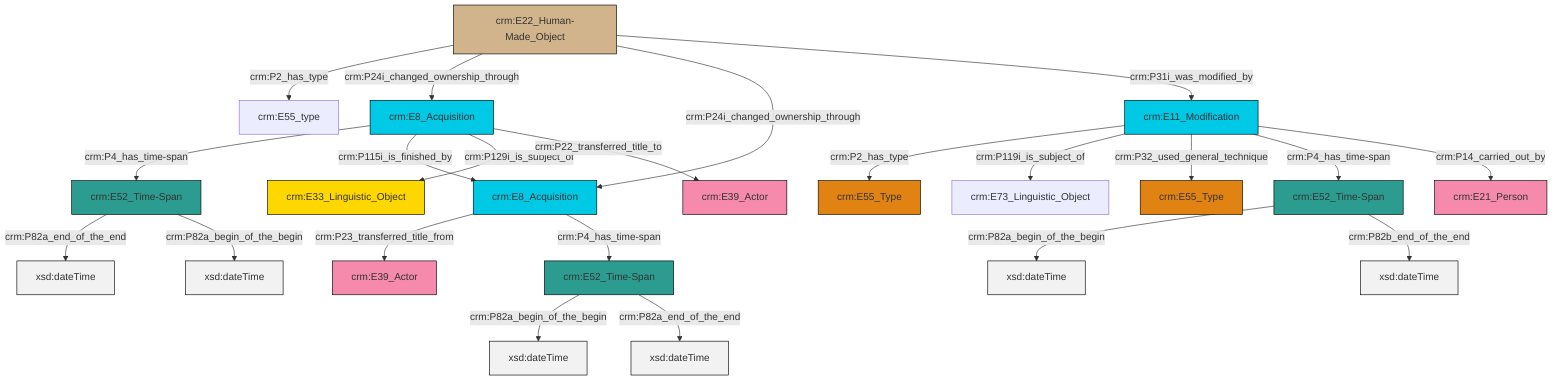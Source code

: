 graph TD
classDef Literal fill:#f2f2f2,stroke:#000000;
classDef CRM_Entity fill:#FFFFFF,stroke:#000000;
classDef Temporal_Entity fill:#00C9E6, stroke:#000000;
classDef Type fill:#E18312, stroke:#000000;
classDef Time-Span fill:#2C9C91, stroke:#000000;
classDef Appellation fill:#FFEB7F, stroke:#000000;
classDef Place fill:#008836, stroke:#000000;
classDef Persistent_Item fill:#B266B2, stroke:#000000;
classDef Conceptual_Object fill:#FFD700, stroke:#000000;
classDef Physical_Thing fill:#D2B48C, stroke:#000000;
classDef Actor fill:#f58aad, stroke:#000000;
classDef PC_Classes fill:#4ce600, stroke:#000000;
classDef Multi fill:#cccccc,stroke:#000000;

0["crm:E8_Acquisition"]:::Temporal_Entity -->|crm:P23_transferred_title_from| 1["crm:E39_Actor"]:::Actor
6["crm:E8_Acquisition"]:::Temporal_Entity -->|crm:P4_has_time-span| 7["crm:E52_Time-Span"]:::Time-Span
7["crm:E52_Time-Span"]:::Time-Span -->|crm:P82a_end_of_the_end| 8[xsd:dateTime]:::Literal
11["crm:E52_Time-Span"]:::Time-Span -->|crm:P82a_begin_of_the_begin| 12[xsd:dateTime]:::Literal
16["crm:E22_Human-Made_Object"]:::Physical_Thing -->|crm:P2_has_type| 17["crm:E55_type"]:::Default
18["crm:E11_Modification"]:::Temporal_Entity -->|crm:P2_has_type| 13["crm:E55_Type"]:::Type
16["crm:E22_Human-Made_Object"]:::Physical_Thing -->|crm:P24i_changed_ownership_through| 6["crm:E8_Acquisition"]:::Temporal_Entity
2["crm:E52_Time-Span"]:::Time-Span -->|crm:P82a_begin_of_the_begin| 19[xsd:dateTime]:::Literal
0["crm:E8_Acquisition"]:::Temporal_Entity -->|crm:P4_has_time-span| 2["crm:E52_Time-Span"]:::Time-Span
16["crm:E22_Human-Made_Object"]:::Physical_Thing -->|crm:P24i_changed_ownership_through| 0["crm:E8_Acquisition"]:::Temporal_Entity
2["crm:E52_Time-Span"]:::Time-Span -->|crm:P82a_end_of_the_end| 21[xsd:dateTime]:::Literal
18["crm:E11_Modification"]:::Temporal_Entity -->|crm:P119i_is_subject_of| 4["crm:E73_Linguistic_Object"]:::Default
16["crm:E22_Human-Made_Object"]:::Physical_Thing -->|crm:P31i_was_modified_by| 18["crm:E11_Modification"]:::Temporal_Entity
11["crm:E52_Time-Span"]:::Time-Span -->|crm:P82b_end_of_the_end| 22[xsd:dateTime]:::Literal
6["crm:E8_Acquisition"]:::Temporal_Entity -->|crm:P115i_is_finished_by| 0["crm:E8_Acquisition"]:::Temporal_Entity
18["crm:E11_Modification"]:::Temporal_Entity -->|crm:P32_used_general_technique| 28["crm:E55_Type"]:::Type
18["crm:E11_Modification"]:::Temporal_Entity -->|crm:P4_has_time-span| 11["crm:E52_Time-Span"]:::Time-Span
6["crm:E8_Acquisition"]:::Temporal_Entity -->|crm:P129i_is_subject_of| 31["crm:E33_Linguistic_Object"]:::Conceptual_Object
7["crm:E52_Time-Span"]:::Time-Span -->|crm:P82a_begin_of_the_begin| 33[xsd:dateTime]:::Literal
18["crm:E11_Modification"]:::Temporal_Entity -->|crm:P14_carried_out_by| 9["crm:E21_Person"]:::Actor
6["crm:E8_Acquisition"]:::Temporal_Entity -->|crm:P22_transferred_title_to| 23["crm:E39_Actor"]:::Actor
